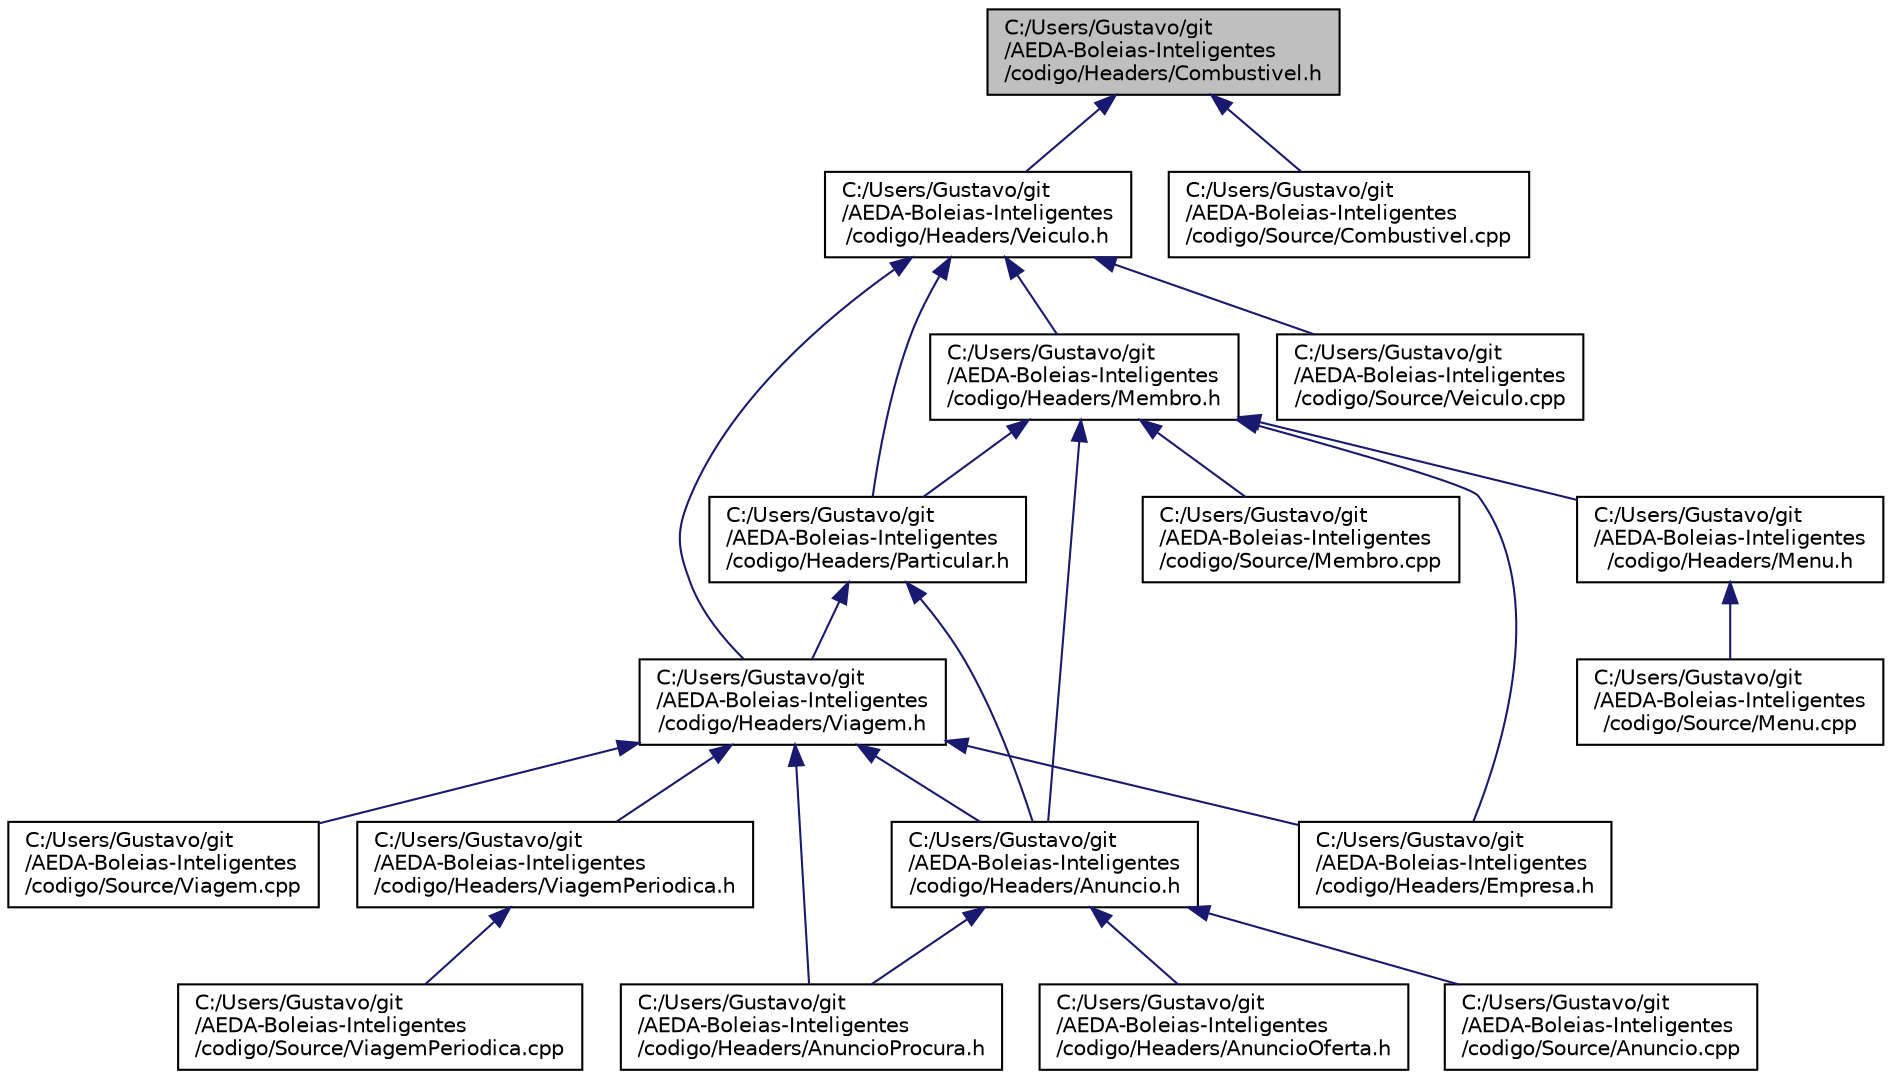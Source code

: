digraph "C:/Users/Gustavo/git/AEDA-Boleias-Inteligentes/codigo/Headers/Combustivel.h"
{
  edge [fontname="Helvetica",fontsize="10",labelfontname="Helvetica",labelfontsize="10"];
  node [fontname="Helvetica",fontsize="10",shape=record];
  Node1 [label="C:/Users/Gustavo/git\l/AEDA-Boleias-Inteligentes\l/codigo/Headers/Combustivel.h",height=0.2,width=0.4,color="black", fillcolor="grey75", style="filled", fontcolor="black"];
  Node1 -> Node2 [dir="back",color="midnightblue",fontsize="10",style="solid",fontname="Helvetica"];
  Node2 [label="C:/Users/Gustavo/git\l/AEDA-Boleias-Inteligentes\l/codigo/Headers/Veiculo.h",height=0.2,width=0.4,color="black", fillcolor="white", style="filled",URL="$_veiculo_8h.html"];
  Node2 -> Node3 [dir="back",color="midnightblue",fontsize="10",style="solid",fontname="Helvetica"];
  Node3 [label="C:/Users/Gustavo/git\l/AEDA-Boleias-Inteligentes\l/codigo/Headers/Membro.h",height=0.2,width=0.4,color="black", fillcolor="white", style="filled",URL="$_membro_8h.html"];
  Node3 -> Node4 [dir="back",color="midnightblue",fontsize="10",style="solid",fontname="Helvetica"];
  Node4 [label="C:/Users/Gustavo/git\l/AEDA-Boleias-Inteligentes\l/codigo/Headers/Anuncio.h",height=0.2,width=0.4,color="black", fillcolor="white", style="filled",URL="$_anuncio_8h.html"];
  Node4 -> Node5 [dir="back",color="midnightblue",fontsize="10",style="solid",fontname="Helvetica"];
  Node5 [label="C:/Users/Gustavo/git\l/AEDA-Boleias-Inteligentes\l/codigo/Headers/AnuncioOferta.h",height=0.2,width=0.4,color="black", fillcolor="white", style="filled",URL="$_anuncio_oferta_8h.html"];
  Node4 -> Node6 [dir="back",color="midnightblue",fontsize="10",style="solid",fontname="Helvetica"];
  Node6 [label="C:/Users/Gustavo/git\l/AEDA-Boleias-Inteligentes\l/codigo/Headers/AnuncioProcura.h",height=0.2,width=0.4,color="black", fillcolor="white", style="filled",URL="$_anuncio_procura_8h.html"];
  Node4 -> Node7 [dir="back",color="midnightblue",fontsize="10",style="solid",fontname="Helvetica"];
  Node7 [label="C:/Users/Gustavo/git\l/AEDA-Boleias-Inteligentes\l/codigo/Source/Anuncio.cpp",height=0.2,width=0.4,color="black", fillcolor="white", style="filled",URL="$_anuncio_8cpp.html"];
  Node3 -> Node8 [dir="back",color="midnightblue",fontsize="10",style="solid",fontname="Helvetica"];
  Node8 [label="C:/Users/Gustavo/git\l/AEDA-Boleias-Inteligentes\l/codigo/Headers/Particular.h",height=0.2,width=0.4,color="black", fillcolor="white", style="filled",URL="$_particular_8h.html"];
  Node8 -> Node4 [dir="back",color="midnightblue",fontsize="10",style="solid",fontname="Helvetica"];
  Node8 -> Node9 [dir="back",color="midnightblue",fontsize="10",style="solid",fontname="Helvetica"];
  Node9 [label="C:/Users/Gustavo/git\l/AEDA-Boleias-Inteligentes\l/codigo/Headers/Viagem.h",height=0.2,width=0.4,color="black", fillcolor="white", style="filled",URL="$_viagem_8h.html"];
  Node9 -> Node4 [dir="back",color="midnightblue",fontsize="10",style="solid",fontname="Helvetica"];
  Node9 -> Node6 [dir="back",color="midnightblue",fontsize="10",style="solid",fontname="Helvetica"];
  Node9 -> Node10 [dir="back",color="midnightblue",fontsize="10",style="solid",fontname="Helvetica"];
  Node10 [label="C:/Users/Gustavo/git\l/AEDA-Boleias-Inteligentes\l/codigo/Headers/Empresa.h",height=0.2,width=0.4,color="black", fillcolor="white", style="filled",URL="$_empresa_8h.html"];
  Node9 -> Node11 [dir="back",color="midnightblue",fontsize="10",style="solid",fontname="Helvetica"];
  Node11 [label="C:/Users/Gustavo/git\l/AEDA-Boleias-Inteligentes\l/codigo/Headers/ViagemPeriodica.h",height=0.2,width=0.4,color="black", fillcolor="white", style="filled",URL="$_viagem_periodica_8h.html"];
  Node11 -> Node12 [dir="back",color="midnightblue",fontsize="10",style="solid",fontname="Helvetica"];
  Node12 [label="C:/Users/Gustavo/git\l/AEDA-Boleias-Inteligentes\l/codigo/Source/ViagemPeriodica.cpp",height=0.2,width=0.4,color="black", fillcolor="white", style="filled",URL="$_viagem_periodica_8cpp.html"];
  Node9 -> Node13 [dir="back",color="midnightblue",fontsize="10",style="solid",fontname="Helvetica"];
  Node13 [label="C:/Users/Gustavo/git\l/AEDA-Boleias-Inteligentes\l/codigo/Source/Viagem.cpp",height=0.2,width=0.4,color="black", fillcolor="white", style="filled",URL="$_viagem_8cpp.html"];
  Node3 -> Node10 [dir="back",color="midnightblue",fontsize="10",style="solid",fontname="Helvetica"];
  Node3 -> Node14 [dir="back",color="midnightblue",fontsize="10",style="solid",fontname="Helvetica"];
  Node14 [label="C:/Users/Gustavo/git\l/AEDA-Boleias-Inteligentes\l/codigo/Headers/Menu.h",height=0.2,width=0.4,color="black", fillcolor="white", style="filled",URL="$_menu_8h.html"];
  Node14 -> Node15 [dir="back",color="midnightblue",fontsize="10",style="solid",fontname="Helvetica"];
  Node15 [label="C:/Users/Gustavo/git\l/AEDA-Boleias-Inteligentes\l/codigo/Source/Menu.cpp",height=0.2,width=0.4,color="black", fillcolor="white", style="filled",URL="$_menu_8cpp.html"];
  Node3 -> Node16 [dir="back",color="midnightblue",fontsize="10",style="solid",fontname="Helvetica"];
  Node16 [label="C:/Users/Gustavo/git\l/AEDA-Boleias-Inteligentes\l/codigo/Source/Membro.cpp",height=0.2,width=0.4,color="black", fillcolor="white", style="filled",URL="$_membro_8cpp.html"];
  Node2 -> Node8 [dir="back",color="midnightblue",fontsize="10",style="solid",fontname="Helvetica"];
  Node2 -> Node9 [dir="back",color="midnightblue",fontsize="10",style="solid",fontname="Helvetica"];
  Node2 -> Node17 [dir="back",color="midnightblue",fontsize="10",style="solid",fontname="Helvetica"];
  Node17 [label="C:/Users/Gustavo/git\l/AEDA-Boleias-Inteligentes\l/codigo/Source/Veiculo.cpp",height=0.2,width=0.4,color="black", fillcolor="white", style="filled",URL="$_veiculo_8cpp.html"];
  Node1 -> Node18 [dir="back",color="midnightblue",fontsize="10",style="solid",fontname="Helvetica"];
  Node18 [label="C:/Users/Gustavo/git\l/AEDA-Boleias-Inteligentes\l/codigo/Source/Combustivel.cpp",height=0.2,width=0.4,color="black", fillcolor="white", style="filled",URL="$_combustivel_8cpp.html"];
}
